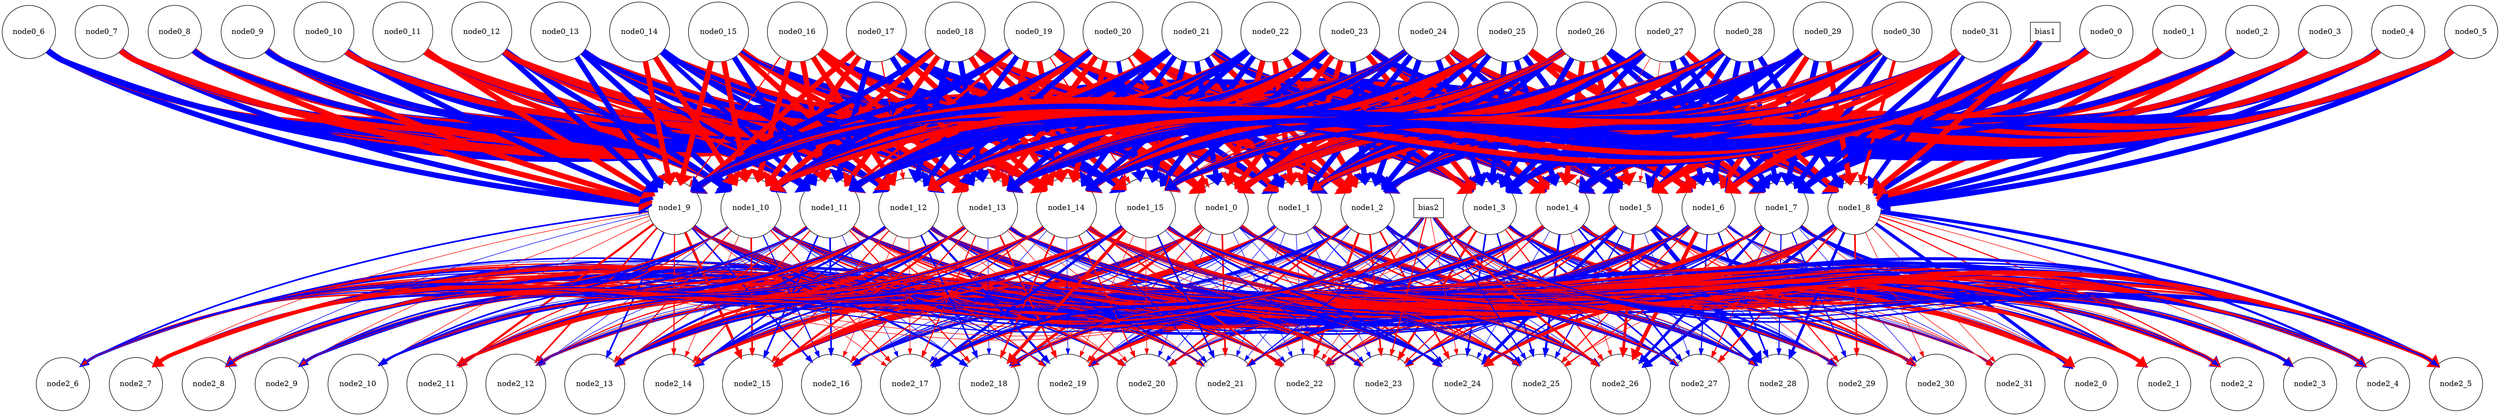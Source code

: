 digraph {
graph[rank_dir = LR, nodesep=0.5, ranksep=3.0];
node0_0 [shape=circle];
node0_1 [shape=circle];
node0_2 [shape=circle];
node0_3 [shape=circle];
node0_4 [shape=circle];
node0_5 [shape=circle];
node0_6 [shape=circle];
node0_7 [shape=circle];
node0_8 [shape=circle];
node0_9 [shape=circle];
node0_10 [shape=circle];
node0_11 [shape=circle];
node0_12 [shape=circle];
node0_13 [shape=circle];
node0_14 [shape=circle];
node0_15 [shape=circle];
node0_16 [shape=circle];
node0_17 [shape=circle];
node0_18 [shape=circle];
node0_19 [shape=circle];
node0_20 [shape=circle];
node0_21 [shape=circle];
node0_22 [shape=circle];
node0_23 [shape=circle];
node0_24 [shape=circle];
node0_25 [shape=circle];
node0_26 [shape=circle];
node0_27 [shape=circle];
node0_28 [shape=circle];
node0_29 [shape=circle];
node0_30 [shape=circle];
node0_31 [shape=circle];
bias1 [shape=box];
node1_0 [shape=circle];
node1_1 [shape=circle];
node1_2 [shape=circle];
node1_3 [shape=circle];
node1_4 [shape=circle];
node1_5 [shape=circle];
node1_6 [shape=circle];
node1_7 [shape=circle];
node1_8 [shape=circle];
node1_9 [shape=circle];
node1_10 [shape=circle];
node1_11 [shape=circle];
node1_12 [shape=circle];
node1_13 [shape=circle];
node1_14 [shape=circle];
node1_15 [shape=circle];
bias2 [shape=box];
node2_0 [shape=circle];
node2_1 [shape=circle];
node2_2 [shape=circle];
node2_3 [shape=circle];
node2_4 [shape=circle];
node2_5 [shape=circle];
node2_6 [shape=circle];
node2_7 [shape=circle];
node2_8 [shape=circle];
node2_9 [shape=circle];
node2_10 [shape=circle];
node2_11 [shape=circle];
node2_12 [shape=circle];
node2_13 [shape=circle];
node2_14 [shape=circle];
node2_15 [shape=circle];
node2_16 [shape=circle];
node2_17 [shape=circle];
node2_18 [shape=circle];
node2_19 [shape=circle];
node2_20 [shape=circle];
node2_21 [shape=circle];
node2_22 [shape=circle];
node2_23 [shape=circle];
node2_24 [shape=circle];
node2_25 [shape=circle];
node2_26 [shape=circle];
node2_27 [shape=circle];
node2_28 [shape=circle];
node2_29 [shape=circle];
node2_30 [shape=circle];
node2_31 [shape=circle];
node0_0 -> node1_0[color = red,penwidth = 5];
node0_0 -> node1_1[color = red,penwidth = 10];
node0_0 -> node1_2[color = red,penwidth = 10];
node0_0 -> node1_3[color = blue,penwidth = 10];
node0_0 -> node1_4[color = red,penwidth = 8];
node0_0 -> node1_5[color = blue,penwidth = 10];
node0_0 -> node1_6[color = blue,penwidth = 10];
node0_0 -> node1_7[color = blue,penwidth = 10];
node0_0 -> node1_8[color = blue,penwidth = 10];
node0_0 -> node1_9[color = red,penwidth = 10];
node0_0 -> node1_10[color = blue,penwidth = 10];
node0_0 -> node1_11[color = red,penwidth = 10];
node0_0 -> node1_12[color = red,penwidth = 10];
node0_0 -> node1_13[color = red,penwidth = 10];
node0_0 -> node1_14[color = blue,penwidth = 10];
node0_0 -> node1_15[color = red,penwidth = 10];
node0_1 -> node1_0[color = blue,penwidth = 10];
node0_1 -> node1_1[color = blue,penwidth = 10];
node0_1 -> node1_2[color = blue,penwidth = 10];
node0_1 -> node1_3[color = red,penwidth = 10];
node0_1 -> node1_4[color = blue,penwidth = 10];
node0_1 -> node1_5[color = blue,penwidth = 10];
node0_1 -> node1_6[color = blue,penwidth = 10];
node0_1 -> node1_7[color = blue,penwidth = 10];
node0_1 -> node1_8[color = red,penwidth = 10];
node0_1 -> node1_9[color = blue,penwidth = 10];
node0_1 -> node1_10[color = blue,penwidth = 10];
node0_1 -> node1_11[color = red,penwidth = 10];
node0_1 -> node1_12[color = red,penwidth = 10];
node0_1 -> node1_13[color = red,penwidth = 10];
node0_1 -> node1_14[color = blue,penwidth = 10];
node0_1 -> node1_15[color = red,penwidth = 10];
node0_2 -> node1_0[color = blue,penwidth = 10];
node0_2 -> node1_1[color = blue,penwidth = 10];
node0_2 -> node1_2[color = blue,penwidth = 10];
node0_2 -> node1_3[color = blue,penwidth = 10];
node0_2 -> node1_4[color = red,penwidth = 10];
node0_2 -> node1_5[color = blue,penwidth = 10];
node0_2 -> node1_6[color = red,penwidth = 7];
node0_2 -> node1_7[color = red,penwidth = 10];
node0_2 -> node1_8[color = red,penwidth = 10];
node0_2 -> node1_9[color = blue,penwidth = 4];
node0_2 -> node1_10[color = blue,penwidth = 10];
node0_2 -> node1_11[color = red,penwidth = 10];
node0_2 -> node1_12[color = red,penwidth = 10];
node0_2 -> node1_13[color = red,penwidth = 10];
node0_2 -> node1_14[color = red,penwidth = 9];
node0_2 -> node1_15[color = blue,penwidth = 10];
node0_3 -> node1_0[color = blue,penwidth = 10];
node0_3 -> node1_1[color = blue,penwidth = 10];
node0_3 -> node1_2[color = blue,penwidth = 10];
node0_3 -> node1_3[color = red,penwidth = 10];
node0_3 -> node1_4[color = blue,penwidth = 10];
node0_3 -> node1_5[color = red,penwidth = 10];
node0_3 -> node1_6[color = red,penwidth = 10];
node0_3 -> node1_7[color = blue,penwidth = 10];
node0_3 -> node1_8[color = blue,penwidth = 10];
node0_3 -> node1_9[color = red,penwidth = 10];
node0_3 -> node1_10[color = red,penwidth = 10];
node0_3 -> node1_11[color = red,penwidth = 10];
node0_3 -> node1_12[color = blue,penwidth = 10];
node0_3 -> node1_13[color = blue,penwidth = 10];
node0_3 -> node1_14[color = red,penwidth = 2];
node0_3 -> node1_15[color = red,penwidth = 10];
node0_4 -> node1_0[color = blue,penwidth = 10];
node0_4 -> node1_1[color = red,penwidth = 10];
node0_4 -> node1_2[color = blue,penwidth = 10];
node0_4 -> node1_3[color = blue,penwidth = 10];
node0_4 -> node1_4[color = blue,penwidth = 10];
node0_4 -> node1_5[color = blue,penwidth = 10];
node0_4 -> node1_6[color = red,penwidth = 10];
node0_4 -> node1_7[color = blue,penwidth = 10];
node0_4 -> node1_8[color = blue,penwidth = 10];
node0_4 -> node1_9[color = red,penwidth = 10];
node0_4 -> node1_10[color = blue,penwidth = 10];
node0_4 -> node1_11[color = blue,penwidth = 10];
node0_4 -> node1_12[color = red,penwidth = 10];
node0_4 -> node1_13[color = red,penwidth = 10];
node0_4 -> node1_14[color = blue,penwidth = 10];
node0_4 -> node1_15[color = red,penwidth = 10];
node0_5 -> node1_0[color = blue,penwidth = 10];
node0_5 -> node1_1[color = red,penwidth = 10];
node0_5 -> node1_2[color = blue,penwidth = 5];
node0_5 -> node1_3[color = red,penwidth = 10];
node0_5 -> node1_4[color = red,penwidth = 10];
node0_5 -> node1_5[color = red,penwidth = 10];
node0_5 -> node1_6[color = blue,penwidth = 10];
node0_5 -> node1_7[color = blue,penwidth = 10];
node0_5 -> node1_8[color = blue,penwidth = 10];
node0_5 -> node1_9[color = blue,penwidth = 10];
node0_5 -> node1_10[color = blue,penwidth = 10];
node0_5 -> node1_11[color = blue,penwidth = 10];
node0_5 -> node1_12[color = blue,penwidth = 10];
node0_5 -> node1_13[color = blue,penwidth = 10];
node0_5 -> node1_14[color = red,penwidth = 10];
node0_5 -> node1_15[color = red,penwidth = 10];
node0_6 -> node1_0[color = blue,penwidth = 10];
node0_6 -> node1_1[color = red,penwidth = 10];
node0_6 -> node1_2[color = blue,penwidth = 10];
node0_6 -> node1_3[color = red,penwidth = 10];
node0_6 -> node1_4[color = blue,penwidth = 10];
node0_6 -> node1_5[color = red,penwidth = 10];
node0_6 -> node1_6[color = red,penwidth = 10];
node0_6 -> node1_7[color = blue,penwidth = 10];
node0_6 -> node1_8[color = blue,penwidth = 10];
node0_6 -> node1_9[color = blue,penwidth = 10];
node0_6 -> node1_10[color = red,penwidth = 6];
node0_6 -> node1_11[color = red,penwidth = 10];
node0_6 -> node1_12[color = red,penwidth = 10];
node0_6 -> node1_13[color = blue,penwidth = 10];
node0_6 -> node1_14[color = blue,penwidth = 10];
node0_6 -> node1_15[color = blue,penwidth = 10];
node0_7 -> node1_0[color = red,penwidth = 10];
node0_7 -> node1_1[color = red,penwidth = 10];
node0_7 -> node1_2[color = blue,penwidth = 4];
node0_7 -> node1_3[color = blue,penwidth = 10];
node0_7 -> node1_4[color = red,penwidth = 10];
node0_7 -> node1_5[color = blue,penwidth = 10];
node0_7 -> node1_6[color = red,penwidth = 10];
node0_7 -> node1_7[color = red,penwidth = 10];
node0_7 -> node1_8[color = red,penwidth = 10];
node0_7 -> node1_9[color = blue,penwidth = 10];
node0_7 -> node1_10[color = red,penwidth = 10];
node0_7 -> node1_11[color = red,penwidth = 6];
node0_7 -> node1_12[color = blue,penwidth = 10];
node0_7 -> node1_13[color = blue,penwidth = 10];
node0_7 -> node1_14[color = blue,penwidth = 10];
node0_7 -> node1_15[color = red,penwidth = 10];
node0_8 -> node1_0[color = red,penwidth = 10];
node0_8 -> node1_1[color = red,penwidth = 10];
node0_8 -> node1_2[color = red,penwidth = 10];
node0_8 -> node1_3[color = blue,penwidth = 10];
node0_8 -> node1_4[color = blue,penwidth = 10];
node0_8 -> node1_5[color = red,penwidth = 10];
node0_8 -> node1_6[color = red,penwidth = 10];
node0_8 -> node1_7[color = red,penwidth = 10];
node0_8 -> node1_8[color = red,penwidth = 10];
node0_8 -> node1_9[color = red,penwidth = 10];
node0_8 -> node1_10[color = red,penwidth = 10];
node0_8 -> node1_11[color = red,penwidth = 7];
node0_8 -> node1_12[color = blue,penwidth = 10];
node0_8 -> node1_13[color = red,penwidth = 10];
node0_8 -> node1_14[color = red,penwidth = 10];
node0_8 -> node1_15[color = blue,penwidth = 10];
node0_9 -> node1_0[color = blue,penwidth = 9];
node0_9 -> node1_1[color = blue,penwidth = 10];
node0_9 -> node1_2[color = red,penwidth = 3];
node0_9 -> node1_3[color = red,penwidth = 10];
node0_9 -> node1_4[color = red,penwidth = 10];
node0_9 -> node1_5[color = blue,penwidth = 10];
node0_9 -> node1_6[color = blue,penwidth = 10];
node0_9 -> node1_7[color = blue,penwidth = 10];
node0_9 -> node1_8[color = blue,penwidth = 10];
node0_9 -> node1_9[color = red,penwidth = 10];
node0_9 -> node1_10[color = blue,penwidth = 10];
node0_9 -> node1_11[color = blue,penwidth = 10];
node0_9 -> node1_12[color = blue,penwidth = 10];
node0_9 -> node1_13[color = red,penwidth = 10];
node0_9 -> node1_14[color = red,penwidth = 10];
node0_9 -> node1_15[color = blue,penwidth = 10];
node0_10 -> node1_0[color = red,penwidth = 10];
node0_10 -> node1_1[color = red,penwidth = 10];
node0_10 -> node1_2[color = red,penwidth = 10];
node0_10 -> node1_3[color = blue,penwidth = 10];
node0_10 -> node1_4[color = blue,penwidth = 10];
node0_10 -> node1_5[color = red,penwidth = 10];
node0_10 -> node1_6[color = red,penwidth = 9];
node0_10 -> node1_7[color = blue,penwidth = 10];
node0_10 -> node1_8[color = red,penwidth = 7];
node0_10 -> node1_9[color = blue,penwidth = 10];
node0_10 -> node1_10[color = blue,penwidth = 10];
node0_10 -> node1_11[color = blue,penwidth = 10];
node0_10 -> node1_12[color = blue,penwidth = 10];
node0_10 -> node1_13[color = red,penwidth = 10];
node0_10 -> node1_14[color = red,penwidth = 7];
node0_10 -> node1_15[color = red,penwidth = 10];
node0_11 -> node1_0[color = red,penwidth = 10];
node0_11 -> node1_1[color = red,penwidth = 10];
node0_11 -> node1_2[color = red,penwidth = 5];
node0_11 -> node1_3[color = red,penwidth = 10];
node0_11 -> node1_4[color = red,penwidth = 3];
node0_11 -> node1_5[color = blue,penwidth = 10];
node0_11 -> node1_6[color = red,penwidth = 10];
node0_11 -> node1_7[color = blue,penwidth = 10];
node0_11 -> node1_8[color = red,penwidth = 10];
node0_11 -> node1_9[color = red,penwidth = 10];
node0_11 -> node1_10[color = red,penwidth = 10];
node0_11 -> node1_11[color = blue,penwidth = 3];
node0_11 -> node1_12[color = red,penwidth = 10];
node0_11 -> node1_13[color = blue,penwidth = 10];
node0_11 -> node1_14[color = red,penwidth = 10];
node0_11 -> node1_15[color = red,penwidth = 10];
node0_12 -> node1_0[color = blue,penwidth = 10];
node0_12 -> node1_1[color = red,penwidth = 10];
node0_12 -> node1_2[color = blue,penwidth = 10];
node0_12 -> node1_3[color = blue,penwidth = 10];
node0_12 -> node1_4[color = blue,penwidth = 10];
node0_12 -> node1_5[color = blue,penwidth = 10];
node0_12 -> node1_6[color = blue,penwidth = 10];
node0_12 -> node1_7[color = red,penwidth = 10];
node0_12 -> node1_8[color = red,penwidth = 10];
node0_12 -> node1_9[color = blue,penwidth = 10];
node0_12 -> node1_10[color = blue,penwidth = 10];
node0_12 -> node1_11[color = red,penwidth = 4];
node0_12 -> node1_12[color = red,penwidth = 10];
node0_12 -> node1_13[color = red,penwidth = 2];
node0_12 -> node1_14[color = blue,penwidth = 10];
node0_12 -> node1_15[color = red,penwidth = 10];
node0_13 -> node1_0[color = blue,penwidth = 10];
node0_13 -> node1_1[color = red,penwidth = 4];
node0_13 -> node1_2[color = blue,penwidth = 10];
node0_13 -> node1_3[color = blue,penwidth = 10];
node0_13 -> node1_4[color = red,penwidth = 10];
node0_13 -> node1_5[color = blue,penwidth = 10];
node0_13 -> node1_6[color = red,penwidth = 9];
node0_13 -> node1_7[color = blue,penwidth = 10];
node0_13 -> node1_8[color = red,penwidth = 10];
node0_13 -> node1_9[color = blue,penwidth = 10];
node0_13 -> node1_10[color = blue,penwidth = 10];
node0_13 -> node1_11[color = blue,penwidth = 7];
node0_13 -> node1_12[color = blue,penwidth = 10];
node0_13 -> node1_13[color = red,penwidth = 8];
node0_13 -> node1_14[color = red,penwidth = 10];
node0_13 -> node1_15[color = blue,penwidth = 10];
node0_14 -> node1_0[color = red,penwidth = 10];
node0_14 -> node1_1[color = blue,penwidth = 10];
node0_14 -> node1_2[color = blue,penwidth = 4];
node0_14 -> node1_3[color = blue,penwidth = 10];
node0_14 -> node1_4[color = blue,penwidth = 2];
node0_14 -> node1_5[color = blue,penwidth = 10];
node0_14 -> node1_6[color = red,penwidth = 10];
node0_14 -> node1_7[color = blue,penwidth = 10];
node0_14 -> node1_8[color = red,penwidth = 10];
node0_14 -> node1_9[color = red,penwidth = 10];
node0_14 -> node1_10[color = red,penwidth = 10];
node0_14 -> node1_11[color = blue,penwidth = 8];
node0_14 -> node1_12[color = blue,penwidth = 10];
node0_14 -> node1_13[color = blue,penwidth = 10];
node0_14 -> node1_14[color = red,penwidth = 7];
node0_14 -> node1_15[color = blue,penwidth = 8];
node0_15 -> node1_0[color = blue,penwidth = 10];
node0_15 -> node1_1[color = red,penwidth = 10];
node0_15 -> node1_2[color = blue,penwidth = 10];
node0_15 -> node1_3[color = red,penwidth = 10];
node0_15 -> node1_4[color = red,penwidth = 2];
node0_15 -> node1_5[color = blue,penwidth = 9];
node0_15 -> node1_6[color = red,penwidth = 6];
node0_15 -> node1_7[color = blue,penwidth = 7];
node0_15 -> node1_8[color = blue,penwidth = 9];
node0_15 -> node1_9[color = red,penwidth = 10];
node0_15 -> node1_10[color = red,penwidth = 10];
node0_15 -> node1_11[color = blue,penwidth = 10];
node0_15 -> node1_12[color = red,penwidth = 10];
node0_15 -> node1_13[color = red,penwidth = 10];
node0_15 -> node1_14[color = red,penwidth = 10];
node0_15 -> node1_15[color = blue,penwidth = 5];
node0_16 -> node1_0[color = blue,penwidth = 10];
node0_16 -> node1_1[color = red,penwidth = 10];
node0_16 -> node1_2[color = red,penwidth = 10];
node0_16 -> node1_3[color = red,penwidth = 10];
node0_16 -> node1_4[color = blue,penwidth = 10];
node0_16 -> node1_5[color = blue,penwidth = 10];
node0_16 -> node1_6[color = red,penwidth = 10];
node0_16 -> node1_7[color = red,penwidth = 7];
node0_16 -> node1_8[color = blue,penwidth = 10];
node0_16 -> node1_9[color = red,penwidth = 2];
node0_16 -> node1_10[color = red,penwidth = 10];
node0_16 -> node1_11[color = red,penwidth = 10];
node0_16 -> node1_12[color = red,penwidth = 10];
node0_16 -> node1_13[color = red,penwidth = 10];
node0_16 -> node1_14[color = red,penwidth = 10];
node0_16 -> node1_15[color = red,penwidth = 3];
node0_17 -> node1_0[color = red,penwidth = 10];
node0_17 -> node1_1[color = red,penwidth = 10];
node0_17 -> node1_2[color = red,penwidth = 10];
node0_17 -> node1_3[color = red,penwidth = 10];
node0_17 -> node1_4[color = blue,penwidth = 10];
node0_17 -> node1_5[color = red,penwidth = 10];
node0_17 -> node1_6[color = blue,penwidth = 10];
node0_17 -> node1_7[color = red,penwidth = 9];
node0_17 -> node1_8[color = blue,penwidth = 10];
node0_17 -> node1_9[color = red,penwidth = 10];
node0_17 -> node1_10[color = red,penwidth = 10];
node0_17 -> node1_11[color = blue,penwidth = 10];
node0_17 -> node1_12[color = red,penwidth = 2];
node0_17 -> node1_13[color = blue,penwidth = 10];
node0_17 -> node1_14[color = red,penwidth = 10];
node0_17 -> node1_15[color = blue,penwidth = 10];
node0_18 -> node1_0[color = red,penwidth = 10];
node0_18 -> node1_1[color = red,penwidth = 4];
node0_18 -> node1_2[color = red,penwidth = 10];
node0_18 -> node1_3[color = blue,penwidth = 10];
node0_18 -> node1_4[color = red,penwidth = 8];
node0_18 -> node1_5[color = blue,penwidth = 10];
node0_18 -> node1_6[color = red,penwidth = 6];
node0_18 -> node1_7[color = blue,penwidth = 10];
node0_18 -> node1_8[color = red,penwidth = 10];
node0_18 -> node1_9[color = blue,penwidth = 10];
node0_18 -> node1_10[color = red,penwidth = 10];
node0_18 -> node1_11[color = red,penwidth = 10];
node0_18 -> node1_12[color = blue,penwidth = 10];
node0_18 -> node1_13[color = blue,penwidth = 10];
node0_18 -> node1_14[color = red,penwidth = 10];
node0_18 -> node1_15[color = red,penwidth = 10];
node0_19 -> node1_0[color = red,penwidth = 10];
node0_19 -> node1_1[color = blue,penwidth = 10];
node0_19 -> node1_2[color = blue,penwidth = 10];
node0_19 -> node1_3[color = red,penwidth = 4];
node0_19 -> node1_4[color = blue,penwidth = 4];
node0_19 -> node1_5[color = blue,penwidth = 10];
node0_19 -> node1_6[color = blue,penwidth = 10];
node0_19 -> node1_7[color = blue,penwidth = 8];
node0_19 -> node1_8[color = red,penwidth = 10];
node0_19 -> node1_9[color = blue,penwidth = 10];
node0_19 -> node1_10[color = blue,penwidth = 10];
node0_19 -> node1_11[color = red,penwidth = 5];
node0_19 -> node1_12[color = blue,penwidth = 10];
node0_19 -> node1_13[color = red,penwidth = 10];
node0_19 -> node1_14[color = red,penwidth = 10];
node0_19 -> node1_15[color = red,penwidth = 2];
node0_20 -> node1_0[color = red,penwidth = 4];
node0_20 -> node1_1[color = red,penwidth = 10];
node0_20 -> node1_2[color = red,penwidth = 10];
node0_20 -> node1_3[color = red,penwidth = 10];
node0_20 -> node1_4[color = blue,penwidth = 9];
node0_20 -> node1_5[color = red,penwidth = 10];
node0_20 -> node1_6[color = blue,penwidth = 8];
node0_20 -> node1_7[color = red,penwidth = 10];
node0_20 -> node1_8[color = red,penwidth = 10];
node0_20 -> node1_9[color = blue,penwidth = 10];
node0_20 -> node1_10[color = blue,penwidth = 10];
node0_20 -> node1_11[color = red,penwidth = 10];
node0_20 -> node1_12[color = blue,penwidth = 10];
node0_20 -> node1_13[color = red,penwidth = 10];
node0_20 -> node1_14[color = red,penwidth = 10];
node0_20 -> node1_15[color = blue,penwidth = 8];
node0_21 -> node1_0[color = blue,penwidth = 10];
node0_21 -> node1_1[color = blue,penwidth = 10];
node0_21 -> node1_2[color = red,penwidth = 10];
node0_21 -> node1_3[color = blue,penwidth = 10];
node0_21 -> node1_4[color = red,penwidth = 4];
node0_21 -> node1_5[color = blue,penwidth = 10];
node0_21 -> node1_6[color = blue,penwidth = 10];
node0_21 -> node1_7[color = blue,penwidth = 10];
node0_21 -> node1_8[color = red,penwidth = 2];
node0_21 -> node1_9[color = red,penwidth = 10];
node0_21 -> node1_10[color = red,penwidth = 4];
node0_21 -> node1_11[color = blue,penwidth = 10];
node0_21 -> node1_12[color = blue,penwidth = 10];
node0_21 -> node1_13[color = blue,penwidth = 10];
node0_21 -> node1_14[color = blue,penwidth = 10];
node0_21 -> node1_15[color = blue,penwidth = 10];
node0_22 -> node1_0[color = red,penwidth = 10];
node0_22 -> node1_1[color = red,penwidth = 10];
node0_22 -> node1_2[color = red,penwidth = 10];
node0_22 -> node1_3[color = red,penwidth = 10];
node0_22 -> node1_4[color = blue,penwidth = 10];
node0_22 -> node1_5[color = red,penwidth = 10];
node0_22 -> node1_6[color = blue,penwidth = 10];
node0_22 -> node1_7[color = blue,penwidth = 10];
node0_22 -> node1_8[color = blue,penwidth = 10];
node0_22 -> node1_9[color = red,penwidth = 10];
node0_22 -> node1_10[color = red,penwidth = 1];
node0_22 -> node1_11[color = blue,penwidth = 10];
node0_22 -> node1_12[color = red,penwidth = 4];
node0_22 -> node1_13[color = blue,penwidth = 10];
node0_22 -> node1_14[color = blue,penwidth = 10];
node0_22 -> node1_15[color = blue,penwidth = 10];
node0_23 -> node1_0[color = red,penwidth = 10];
node0_23 -> node1_1[color = red,penwidth = 10];
node0_23 -> node1_2[color = blue,penwidth = 10];
node0_23 -> node1_3[color = red,penwidth = 10];
node0_23 -> node1_4[color = red,penwidth = 10];
node0_23 -> node1_5[color = blue,penwidth = 10];
node0_23 -> node1_6[color = red,penwidth = 10];
node0_23 -> node1_7[color = red,penwidth = 10];
node0_23 -> node1_8[color = blue,penwidth = 10];
node0_23 -> node1_9[color = blue,penwidth = 1];
node0_23 -> node1_10[color = red,penwidth = 10];
node0_23 -> node1_11[color = blue,penwidth = 10];
node0_23 -> node1_12[color = red,penwidth = 1];
node0_23 -> node1_13[color = red,penwidth = 10];
node0_23 -> node1_14[color = red,penwidth = 10];
node0_23 -> node1_15[color = blue,penwidth = 10];
node0_24 -> node1_0[color = blue,penwidth = 10];
node0_24 -> node1_1[color = blue,penwidth = 10];
node0_24 -> node1_2[color = blue,penwidth = 10];
node0_24 -> node1_3[color = blue,penwidth = 10];
node0_24 -> node1_4[color = red,penwidth = 10];
node0_24 -> node1_5[color = blue,penwidth = 10];
node0_24 -> node1_6[color = red,penwidth = 8];
node0_24 -> node1_7[color = blue,penwidth = 10];
node0_24 -> node1_8[color = red,penwidth = 10];
node0_24 -> node1_9[color = blue,penwidth = 10];
node0_24 -> node1_10[color = red,penwidth = 10];
node0_24 -> node1_11[color = blue,penwidth = 10];
node0_24 -> node1_12[color = blue,penwidth = 10];
node0_24 -> node1_13[color = red,penwidth = 9];
node0_24 -> node1_14[color = blue,penwidth = 10];
node0_24 -> node1_15[color = red,penwidth = 1];
node0_25 -> node1_0[color = red,penwidth = 10];
node0_25 -> node1_1[color = blue,penwidth = 10];
node0_25 -> node1_2[color = blue,penwidth = 10];
node0_25 -> node1_3[color = blue,penwidth = 10];
node0_25 -> node1_4[color = blue,penwidth = 10];
node0_25 -> node1_5[color = blue,penwidth = 10];
node0_25 -> node1_6[color = red,penwidth = 10];
node0_25 -> node1_7[color = red,penwidth = 10];
node0_25 -> node1_8[color = red,penwidth = 10];
node0_25 -> node1_9[color = blue,penwidth = 10];
node0_25 -> node1_10[color = blue,penwidth = 10];
node0_25 -> node1_11[color = blue,penwidth = 10];
node0_25 -> node1_12[color = blue,penwidth = 10];
node0_25 -> node1_13[color = blue,penwidth = 10];
node0_25 -> node1_14[color = red,penwidth = 10];
node0_25 -> node1_15[color = red,penwidth = 3];
node0_26 -> node1_0[color = red,penwidth = 6];
node0_26 -> node1_1[color = blue,penwidth = 10];
node0_26 -> node1_2[color = blue,penwidth = 9];
node0_26 -> node1_3[color = blue,penwidth = 10];
node0_26 -> node1_4[color = red,penwidth = 10];
node0_26 -> node1_5[color = red,penwidth = 10];
node0_26 -> node1_6[color = red,penwidth = 10];
node0_26 -> node1_7[color = blue,penwidth = 10];
node0_26 -> node1_8[color = blue,penwidth = 10];
node0_26 -> node1_9[color = red,penwidth = 10];
node0_26 -> node1_10[color = blue,penwidth = 4];
node0_26 -> node1_11[color = blue,penwidth = 10];
node0_26 -> node1_12[color = blue,penwidth = 10];
node0_26 -> node1_13[color = red,penwidth = 10];
node0_26 -> node1_14[color = red,penwidth = 10];
node0_26 -> node1_15[color = blue,penwidth = 1];
node0_27 -> node1_0[color = red,penwidth = 10];
node0_27 -> node1_1[color = red,penwidth = 10];
node0_27 -> node1_2[color = blue,penwidth = 10];
node0_27 -> node1_3[color = blue,penwidth = 10];
node0_27 -> node1_4[color = red,penwidth = 1];
node0_27 -> node1_5[color = red,penwidth = 1];
node0_27 -> node1_6[color = blue,penwidth = 10];
node0_27 -> node1_7[color = blue,penwidth = 10];
node0_27 -> node1_8[color = red,penwidth = 10];
node0_27 -> node1_9[color = red,penwidth = 10];
node0_27 -> node1_10[color = blue,penwidth = 10];
node0_27 -> node1_11[color = blue,penwidth = 10];
node0_27 -> node1_12[color = blue,penwidth = 9];
node0_27 -> node1_13[color = blue,penwidth = 10];
node0_27 -> node1_14[color = blue,penwidth = 5];
node0_27 -> node1_15[color = red,penwidth = 5];
node0_28 -> node1_0[color = red,penwidth = 10];
node0_28 -> node1_1[color = blue,penwidth = 10];
node0_28 -> node1_2[color = red,penwidth = 10];
node0_28 -> node1_3[color = blue,penwidth = 10];
node0_28 -> node1_4[color = blue,penwidth = 10];
node0_28 -> node1_5[color = blue,penwidth = 10];
node0_28 -> node1_6[color = blue,penwidth = 10];
node0_28 -> node1_7[color = blue,penwidth = 9];
node0_28 -> node1_8[color = blue,penwidth = 10];
node0_28 -> node1_9[color = red,penwidth = 10];
node0_28 -> node1_10[color = red,penwidth = 7];
node0_28 -> node1_11[color = blue,penwidth = 10];
node0_28 -> node1_12[color = red,penwidth = 10];
node0_28 -> node1_13[color = blue,penwidth = 10];
node0_28 -> node1_14[color = blue,penwidth = 5];
node0_28 -> node1_15[color = red,penwidth = 6];
node0_29 -> node1_0[color = blue,penwidth = 10];
node0_29 -> node1_1[color = blue,penwidth = 10];
node0_29 -> node1_2[color = blue,penwidth = 10];
node0_29 -> node1_3[color = blue,penwidth = 10];
node0_29 -> node1_4[color = blue,penwidth = 10];
node0_29 -> node1_5[color = blue,penwidth = 9];
node0_29 -> node1_6[color = red,penwidth = 10];
node0_29 -> node1_7[color = blue,penwidth = 10];
node0_29 -> node1_8[color = red,penwidth = 10];
node0_29 -> node1_9[color = blue,penwidth = 10];
node0_29 -> node1_10[color = blue,penwidth = 10];
node0_29 -> node1_11[color = red,penwidth = 10];
node0_29 -> node1_12[color = blue,penwidth = 10];
node0_29 -> node1_13[color = red,penwidth = 10];
node0_29 -> node1_14[color = red,penwidth = 10];
node0_29 -> node1_15[color = blue,penwidth = 10];
node0_30 -> node1_0[color = red,penwidth = 10];
node0_30 -> node1_1[color = red,penwidth = 7];
node0_30 -> node1_2[color = red,penwidth = 10];
node0_30 -> node1_3[color = red,penwidth = 2];
node0_30 -> node1_4[color = red,penwidth = 10];
node0_30 -> node1_5[color = red,penwidth = 10];
node0_30 -> node1_6[color = blue,penwidth = 10];
node0_30 -> node1_7[color = blue,penwidth = 10];
node0_30 -> node1_8[color = red,penwidth = 6];
node0_30 -> node1_9[color = red,penwidth = 10];
node0_30 -> node1_10[color = blue,penwidth = 5];
node0_30 -> node1_11[color = blue,penwidth = 10];
node0_30 -> node1_12[color = blue,penwidth = 10];
node0_30 -> node1_13[color = red,penwidth = 10];
node0_30 -> node1_14[color = red,penwidth = 8];
node0_30 -> node1_15[color = blue,penwidth = 6];
node0_31 -> node1_0[color = blue,penwidth = 7];
node0_31 -> node1_1[color = blue,penwidth = 10];
node0_31 -> node1_2[color = blue,penwidth = 6];
node0_31 -> node1_3[color = blue,penwidth = 10];
node0_31 -> node1_4[color = red,penwidth = 2];
node0_31 -> node1_5[color = red,penwidth = 10];
node0_31 -> node1_6[color = red,penwidth = 10];
node0_31 -> node1_7[color = blue,penwidth = 10];
node0_31 -> node1_8[color = blue,penwidth = 8];
node0_31 -> node1_9[color = red,penwidth = 10];
node0_31 -> node1_10[color = red,penwidth = 8];
node0_31 -> node1_11[color = blue,penwidth = 10];
node0_31 -> node1_12[color = blue,penwidth = 10];
node0_31 -> node1_13[color = blue,penwidth = 10];
node0_31 -> node1_14[color = blue,penwidth = 10];
node0_31 -> node1_15[color = red,penwidth = 10];
bias1 -> node1_0[color = red,penwidth = 10];
bias1 -> node1_1[color = red,penwidth = 7];
bias1 -> node1_2[color = blue,penwidth = 10];
bias1 -> node1_3[color = blue,penwidth = 8];
bias1 -> node1_4[color = blue,penwidth = 10];
bias1 -> node1_5[color = red,penwidth = 10];
bias1 -> node1_6[color = red,penwidth = 10];
bias1 -> node1_7[color = blue,penwidth = 10];
bias1 -> node1_8[color = red,penwidth = 10];
bias1 -> node1_9[color = blue,penwidth = 10];
bias1 -> node1_10[color = red,penwidth = 10];
bias1 -> node1_11[color = blue,penwidth = 9];
bias1 -> node1_12[color = red,penwidth = 10];
bias1 -> node1_13[color = blue,penwidth = 10];
bias1 -> node1_14[color = blue,penwidth = 10];
bias1 -> node1_15[color = blue,penwidth = 8];
node1_0 -> node2_0[color = red,penwidth = 3];
node1_0 -> node2_1[color = blue,penwidth = 2];
node1_0 -> node2_2[color = blue,penwidth = 7];
node1_0 -> node2_3[color = blue,penwidth = 4];
node1_0 -> node2_4[color = red,penwidth = 3];
node1_0 -> node2_5[color = blue,penwidth = 4];
node1_0 -> node2_6[color = blue,penwidth = 4];
node1_0 -> node2_7[color = red,penwidth = 3];
node1_0 -> node2_8[color = red,penwidth = 1];
node1_0 -> node2_9[color = red,penwidth = 5];
node1_0 -> node2_10[color = blue,penwidth = 4];
node1_0 -> node2_11[color = red,penwidth = 1];
node1_0 -> node2_12[color = blue,penwidth = 1];
node1_0 -> node2_13[color = blue,penwidth = 2];
node1_0 -> node2_14[color = red,penwidth = 4];
node1_0 -> node2_15[color = red,penwidth = 5];
node1_0 -> node2_16[color = blue,penwidth = 2];
node1_0 -> node2_17[color = red,penwidth = 2];
node1_0 -> node2_18[color = red,penwidth = 5];
node1_0 -> node2_19[color = red,penwidth = 2];
node1_0 -> node2_20[color = blue,penwidth = 1];
node1_0 -> node2_21[color = red,penwidth = 3];
node1_0 -> node2_22[color = blue,penwidth = 1];
node1_0 -> node2_23[color = blue,penwidth = 1];
node1_0 -> node2_24[color = red,penwidth = 3];
node1_0 -> node2_25[color = red,penwidth = 3];
node1_0 -> node2_26[color = blue,penwidth = 3];
node1_0 -> node2_27[color = red,penwidth = 3];
node1_0 -> node2_28[color = red,penwidth = 3];
node1_0 -> node2_29[color = blue,penwidth = 1];
node1_0 -> node2_30[color = blue,penwidth = 2];
node1_0 -> node2_31[color = red,penwidth = 1];
node1_1 -> node2_0[color = red,penwidth = 3];
node1_1 -> node2_1[color = blue,penwidth = 2];
node1_1 -> node2_2[color = red,penwidth = 1];
node1_1 -> node2_3[color = blue,penwidth = 3];
node1_1 -> node2_4[color = red,penwidth = 6];
node1_1 -> node2_5[color = red,penwidth = 4];
node1_1 -> node2_6[color = red,penwidth = 3];
node1_1 -> node2_7[color = red,penwidth = 4];
node1_1 -> node2_8[color = red,penwidth = 3];
node1_1 -> node2_9[color = red,penwidth = 1];
node1_1 -> node2_10[color = red,penwidth = 4];
node1_1 -> node2_11[color = red,penwidth = 4];
node1_1 -> node2_12[color = red,penwidth = 4];
node1_1 -> node2_13[color = red,penwidth = 1];
node1_1 -> node2_14[color = blue,penwidth = 1];
node1_1 -> node2_15[color = red,penwidth = 5];
node1_1 -> node2_16[color = blue,penwidth = 2];
node1_1 -> node2_17[color = blue,penwidth = 2];
node1_1 -> node2_18[color = blue,penwidth = 1];
node1_1 -> node2_19[color = blue,penwidth = 1];
node1_1 -> node2_20[color = blue,penwidth = 1];
node1_1 -> node2_21[color = blue,penwidth = 1];
node1_1 -> node2_22[color = blue,penwidth = 1];
node1_1 -> node2_23[color = blue,penwidth = 1];
node1_1 -> node2_24[color = blue,penwidth = 2];
node1_1 -> node2_25[color = blue,penwidth = 1];
node1_1 -> node2_26[color = red,penwidth = 3];
node1_1 -> node2_27[color = blue,penwidth = 1];
node1_1 -> node2_28[color = blue,penwidth = 2];
node1_1 -> node2_29[color = blue,penwidth = 3];
node1_1 -> node2_30[color = red,penwidth = 1];
node1_1 -> node2_31[color = blue,penwidth = 1];
node1_2 -> node2_0[color = red,penwidth = 5];
node1_2 -> node2_1[color = red,penwidth = 2];
node1_2 -> node2_2[color = blue,penwidth = 5];
node1_2 -> node2_3[color = blue,penwidth = 1];
node1_2 -> node2_4[color = blue,penwidth = 2];
node1_2 -> node2_5[color = red,penwidth = 2];
node1_2 -> node2_6[color = red,penwidth = 2];
node1_2 -> node2_7[color = blue,penwidth = 3];
node1_2 -> node2_8[color = red,penwidth = 2];
node1_2 -> node2_9[color = red,penwidth = 1];
node1_2 -> node2_10[color = blue,penwidth = 2];
node1_2 -> node2_11[color = blue,penwidth = 5];
node1_2 -> node2_12[color = blue,penwidth = 5];
node1_2 -> node2_13[color = blue,penwidth = 1];
node1_2 -> node2_14[color = blue,penwidth = 1];
node1_2 -> node2_15[color = blue,penwidth = 1];
node1_2 -> node2_16[color = blue,penwidth = 1];
node1_2 -> node2_17[color = blue,penwidth = 1];
node1_2 -> node2_18[color = red,penwidth = 1];
node1_2 -> node2_19[color = blue,penwidth = 4];
node1_2 -> node2_20[color = red,penwidth = 3];
node1_2 -> node2_21[color = blue,penwidth = 1];
node1_2 -> node2_22[color = red,penwidth = 4];
node1_2 -> node2_23[color = red,penwidth = 3];
node1_2 -> node2_24[color = red,penwidth = 3];
node1_2 -> node2_25[color = blue,penwidth = 3];
node1_2 -> node2_26[color = blue,penwidth = 1];
node1_2 -> node2_27[color = blue,penwidth = 3];
node1_2 -> node2_28[color = blue,penwidth = 1];
node1_2 -> node2_29[color = blue,penwidth = 3];
node1_2 -> node2_30[color = red,penwidth = 1];
node1_2 -> node2_31[color = blue,penwidth = 1];
node1_3 -> node2_0[color = blue,penwidth = 3];
node1_3 -> node2_1[color = red,penwidth = 7];
node1_3 -> node2_2[color = blue,penwidth = 5];
node1_3 -> node2_3[color = red,penwidth = 4];
node1_3 -> node2_4[color = blue,penwidth = 1];
node1_3 -> node2_5[color = red,penwidth = 3];
node1_3 -> node2_6[color = blue,penwidth = 2];
node1_3 -> node2_7[color = red,penwidth = 3];
node1_3 -> node2_8[color = red,penwidth = 2];
node1_3 -> node2_9[color = red,penwidth = 1];
node1_3 -> node2_10[color = blue,penwidth = 1];
node1_3 -> node2_11[color = red,penwidth = 2];
node1_3 -> node2_12[color = red,penwidth = 2];
node1_3 -> node2_13[color = blue,penwidth = 1];
node1_3 -> node2_14[color = blue,penwidth = 4];
node1_3 -> node2_15[color = red,penwidth = 5];
node1_3 -> node2_16[color = red,penwidth = 2];
node1_3 -> node2_17[color = blue,penwidth = 1];
node1_3 -> node2_18[color = blue,penwidth = 2];
node1_3 -> node2_19[color = blue,penwidth = 3];
node1_3 -> node2_20[color = red,penwidth = 1];
node1_3 -> node2_21[color = blue,penwidth = 1];
node1_3 -> node2_22[color = red,penwidth = 3];
node1_3 -> node2_23[color = red,penwidth = 4];
node1_3 -> node2_24[color = blue,penwidth = 3];
node1_3 -> node2_25[color = blue,penwidth = 3];
node1_3 -> node2_26[color = red,penwidth = 2];
node1_3 -> node2_27[color = blue,penwidth = 3];
node1_3 -> node2_28[color = blue,penwidth = 2];
node1_3 -> node2_29[color = blue,penwidth = 4];
node1_3 -> node2_30[color = blue,penwidth = 2];
node1_3 -> node2_31[color = blue,penwidth = 1];
node1_4 -> node2_0[color = red,penwidth = 3];
node1_4 -> node2_1[color = blue,penwidth = 5];
node1_4 -> node2_2[color = red,penwidth = 6];
node1_4 -> node2_3[color = blue,penwidth = 2];
node1_4 -> node2_4[color = blue,penwidth = 7];
node1_4 -> node2_5[color = red,penwidth = 1];
node1_4 -> node2_6[color = blue,penwidth = 3];
node1_4 -> node2_7[color = red,penwidth = 2];
node1_4 -> node2_8[color = blue,penwidth = 7];
node1_4 -> node2_9[color = red,penwidth = 3];
node1_4 -> node2_10[color = red,penwidth = 2];
node1_4 -> node2_11[color = red,penwidth = 5];
node1_4 -> node2_12[color = blue,penwidth = 2];
node1_4 -> node2_13[color = blue,penwidth = 2];
node1_4 -> node2_14[color = red,penwidth = 4];
node1_4 -> node2_15[color = red,penwidth = 3];
node1_4 -> node2_16[color = blue,penwidth = 2];
node1_4 -> node2_17[color = blue,penwidth = 4];
node1_4 -> node2_18[color = blue,penwidth = 3];
node1_4 -> node2_19[color = blue,penwidth = 2];
node1_4 -> node2_20[color = blue,penwidth = 1];
node1_4 -> node2_21[color = red,penwidth = 3];
node1_4 -> node2_22[color = red,penwidth = 2];
node1_4 -> node2_23[color = red,penwidth = 2];
node1_4 -> node2_24[color = blue,penwidth = 1];
node1_4 -> node2_25[color = blue,penwidth = 4];
node1_4 -> node2_26[color = red,penwidth = 1];
node1_4 -> node2_27[color = blue,penwidth = 3];
node1_4 -> node2_28[color = blue,penwidth = 3];
node1_4 -> node2_29[color = blue,penwidth = 1];
node1_4 -> node2_30[color = red,penwidth = 4];
node1_4 -> node2_31[color = red,penwidth = 1];
node1_5 -> node2_0[color = blue,penwidth = 1];
node1_5 -> node2_1[color = blue,penwidth = 1];
node1_5 -> node2_2[color = red,penwidth = 1];
node1_5 -> node2_3[color = red,penwidth = 3];
node1_5 -> node2_4[color = blue,penwidth = 7];
node1_5 -> node2_5[color = blue,penwidth = 2];
node1_5 -> node2_6[color = red,penwidth = 4];
node1_5 -> node2_7[color = blue,penwidth = 4];
node1_5 -> node2_8[color = red,penwidth = 1];
node1_5 -> node2_9[color = blue,penwidth = 4];
node1_5 -> node2_10[color = blue,penwidth = 1];
node1_5 -> node2_11[color = red,penwidth = 2];
node1_5 -> node2_12[color = blue,penwidth = 2];
node1_5 -> node2_13[color = red,penwidth = 2];
node1_5 -> node2_14[color = blue,penwidth = 4];
node1_5 -> node2_15[color = blue,penwidth = 1];
node1_5 -> node2_16[color = blue,penwidth = 2];
node1_5 -> node2_17[color = red,penwidth = 2];
node1_5 -> node2_18[color = blue,penwidth = 6];
node1_5 -> node2_19[color = red,penwidth = 1];
node1_5 -> node2_20[color = red,penwidth = 1];
node1_5 -> node2_21[color = blue,penwidth = 4];
node1_5 -> node2_22[color = red,penwidth = 3];
node1_5 -> node2_23[color = red,penwidth = 3];
node1_5 -> node2_24[color = blue,penwidth = 6];
node1_5 -> node2_25[color = blue,penwidth = 2];
node1_5 -> node2_26[color = red,penwidth = 5];
node1_5 -> node2_27[color = blue,penwidth = 1];
node1_5 -> node2_28[color = blue,penwidth = 8];
node1_5 -> node2_29[color = red,penwidth = 1];
node1_5 -> node2_30[color = red,penwidth = 2];
node1_5 -> node2_31[color = red,penwidth = 1];
node1_6 -> node2_0[color = red,penwidth = 1];
node1_6 -> node2_1[color = red,penwidth = 1];
node1_6 -> node2_2[color = blue,penwidth = 2];
node1_6 -> node2_3[color = red,penwidth = 1];
node1_6 -> node2_4[color = red,penwidth = 1];
node1_6 -> node2_5[color = blue,penwidth = 2];
node1_6 -> node2_6[color = red,penwidth = 2];
node1_6 -> node2_7[color = red,penwidth = 7];
node1_6 -> node2_8[color = red,penwidth = 4];
node1_6 -> node2_9[color = blue,penwidth = 1];
node1_6 -> node2_10[color = red,penwidth = 2];
node1_6 -> node2_11[color = blue,penwidth = 1];
node1_6 -> node2_12[color = blue,penwidth = 4];
node1_6 -> node2_13[color = blue,penwidth = 1];
node1_6 -> node2_14[color = blue,penwidth = 1];
node1_6 -> node2_15[color = red,penwidth = 1];
node1_6 -> node2_16[color = red,penwidth = 3];
node1_6 -> node2_17[color = blue,penwidth = 3];
node1_6 -> node2_18[color = red,penwidth = 1];
node1_6 -> node2_19[color = blue,penwidth = 2];
node1_6 -> node2_20[color = blue,penwidth = 3];
node1_6 -> node2_21[color = blue,penwidth = 3];
node1_6 -> node2_22[color = red,penwidth = 2];
node1_6 -> node2_23[color = red,penwidth = 3];
node1_6 -> node2_24[color = blue,penwidth = 3];
node1_6 -> node2_25[color = red,penwidth = 2];
node1_6 -> node2_26[color = red,penwidth = 7];
node1_6 -> node2_27[color = blue,penwidth = 2];
node1_6 -> node2_28[color = blue,penwidth = 3];
node1_6 -> node2_29[color = red,penwidth = 2];
node1_6 -> node2_30[color = blue,penwidth = 1];
node1_6 -> node2_31[color = blue,penwidth = 1];
node1_7 -> node2_0[color = blue,penwidth = 1];
node1_7 -> node2_1[color = blue,penwidth = 4];
node1_7 -> node2_2[color = red,penwidth = 1];
node1_7 -> node2_3[color = blue,penwidth = 2];
node1_7 -> node2_4[color = blue,penwidth = 3];
node1_7 -> node2_5[color = blue,penwidth = 6];
node1_7 -> node2_6[color = blue,penwidth = 1];
node1_7 -> node2_7[color = blue,penwidth = 1];
node1_7 -> node2_8[color = red,penwidth = 2];
node1_7 -> node2_9[color = blue,penwidth = 2];
node1_7 -> node2_10[color = red,penwidth = 3];
node1_7 -> node2_11[color = red,penwidth = 4];
node1_7 -> node2_12[color = red,penwidth = 3];
node1_7 -> node2_13[color = blue,penwidth = 1];
node1_7 -> node2_14[color = blue,penwidth = 2];
node1_7 -> node2_15[color = red,penwidth = 2];
node1_7 -> node2_16[color = blue,penwidth = 1];
node1_7 -> node2_17[color = red,penwidth = 5];
node1_7 -> node2_18[color = blue,penwidth = 3];
node1_7 -> node2_19[color = red,penwidth = 6];
node1_7 -> node2_20[color = red,penwidth = 1];
node1_7 -> node2_21[color = red,penwidth = 1];
node1_7 -> node2_22[color = blue,penwidth = 3];
node1_7 -> node2_23[color = blue,penwidth = 2];
node1_7 -> node2_24[color = blue,penwidth = 3];
node1_7 -> node2_25[color = red,penwidth = 2];
node1_7 -> node2_26[color = blue,penwidth = 5];
node1_7 -> node2_27[color = red,penwidth = 2];
node1_7 -> node2_28[color = blue,penwidth = 2];
node1_7 -> node2_29[color = blue,penwidth = 2];
node1_7 -> node2_30[color = blue,penwidth = 1];
node1_7 -> node2_31[color = red,penwidth = 1];
node1_8 -> node2_0[color = blue,penwidth = 6];
node1_8 -> node2_1[color = red,penwidth = 2];
node1_8 -> node2_2[color = red,penwidth = 2];
node1_8 -> node2_3[color = red,penwidth = 1];
node1_8 -> node2_4[color = blue,penwidth = 4];
node1_8 -> node2_5[color = blue,penwidth = 6];
node1_8 -> node2_6[color = blue,penwidth = 3];
node1_8 -> node2_7[color = blue,penwidth = 3];
node1_8 -> node2_8[color = red,penwidth = 1];
node1_8 -> node2_9[color = blue,penwidth = 5];
node1_8 -> node2_10[color = blue,penwidth = 3];
node1_8 -> node2_11[color = red,penwidth = 5];
node1_8 -> node2_12[color = red,penwidth = 2];
node1_8 -> node2_13[color = red,penwidth = 5];
node1_8 -> node2_14[color = red,penwidth = 5];
node1_8 -> node2_15[color = blue,penwidth = 1];
node1_8 -> node2_16[color = blue,penwidth = 4];
node1_8 -> node2_17[color = red,penwidth = 2];
node1_8 -> node2_18[color = red,penwidth = 2];
node1_8 -> node2_19[color = red,penwidth = 2];
node1_8 -> node2_20[color = red,penwidth = 2];
node1_8 -> node2_21[color = red,penwidth = 3];
node1_8 -> node2_22[color = red,penwidth = 1];
node1_8 -> node2_23[color = blue,penwidth = 2];
node1_8 -> node2_24[color = red,penwidth = 6];
node1_8 -> node2_25[color = red,penwidth = 1];
node1_8 -> node2_26[color = blue,penwidth = 6];
node1_8 -> node2_27[color = red,penwidth = 3];
node1_8 -> node2_28[color = blue,penwidth = 5];
node1_8 -> node2_29[color = red,penwidth = 3];
node1_8 -> node2_30[color = red,penwidth = 1];
node1_8 -> node2_31[color = red,penwidth = 1];
node1_9 -> node2_0[color = blue,penwidth = 1];
node1_9 -> node2_1[color = blue,penwidth = 5];
node1_9 -> node2_2[color = blue,penwidth = 2];
node1_9 -> node2_3[color = red,penwidth = 6];
node1_9 -> node2_4[color = blue,penwidth = 1];
node1_9 -> node2_5[color = blue,penwidth = 5];
node1_9 -> node2_6[color = blue,penwidth = 3];
node1_9 -> node2_7[color = red,penwidth = 1];
node1_9 -> node2_8[color = blue,penwidth = 1];
node1_9 -> node2_9[color = red,penwidth = 1];
node1_9 -> node2_10[color = red,penwidth = 1];
node1_9 -> node2_11[color = red,penwidth = 4];
node1_9 -> node2_12[color = red,penwidth = 3];
node1_9 -> node2_13[color = blue,penwidth = 3];
node1_9 -> node2_14[color = red,penwidth = 2];
node1_9 -> node2_15[color = red,penwidth = 5];
node1_9 -> node2_16[color = blue,penwidth = 3];
node1_9 -> node2_17[color = red,penwidth = 1];
node1_9 -> node2_18[color = blue,penwidth = 4];
node1_9 -> node2_19[color = blue,penwidth = 2];
node1_9 -> node2_20[color = blue,penwidth = 3];
node1_9 -> node2_21[color = red,penwidth = 2];
node1_9 -> node2_22[color = red,penwidth = 4];
node1_9 -> node2_23[color = red,penwidth = 2];
node1_9 -> node2_24[color = blue,penwidth = 3];
node1_9 -> node2_25[color = blue,penwidth = 4];
node1_9 -> node2_26[color = blue,penwidth = 1];
node1_9 -> node2_27[color = blue,penwidth = 1];
node1_9 -> node2_28[color = blue,penwidth = 2];
node1_9 -> node2_29[color = blue,penwidth = 1];
node1_9 -> node2_30[color = red,penwidth = 5];
node1_9 -> node2_31[color = blue,penwidth = 1];
node1_10 -> node2_0[color = blue,penwidth = 1];
node1_10 -> node2_1[color = blue,penwidth = 3];
node1_10 -> node2_2[color = red,penwidth = 1];
node1_10 -> node2_3[color = blue,penwidth = 1];
node1_10 -> node2_4[color = blue,penwidth = 6];
node1_10 -> node2_5[color = blue,penwidth = 1];
node1_10 -> node2_6[color = red,penwidth = 2];
node1_10 -> node2_7[color = red,penwidth = 1];
node1_10 -> node2_8[color = blue,penwidth = 2];
node1_10 -> node2_9[color = blue,penwidth = 3];
node1_10 -> node2_10[color = blue,penwidth = 3];
node1_10 -> node2_11[color = red,penwidth = 2];
node1_10 -> node2_12[color = blue,penwidth = 1];
node1_10 -> node2_13[color = red,penwidth = 2];
node1_10 -> node2_14[color = red,penwidth = 1];
node1_10 -> node2_15[color = red,penwidth = 3];
node1_10 -> node2_16[color = blue,penwidth = 2];
node1_10 -> node2_17[color = red,penwidth = 2];
node1_10 -> node2_18[color = blue,penwidth = 1];
node1_10 -> node2_19[color = blue,penwidth = 2];
node1_10 -> node2_20[color = red,penwidth = 3];
node1_10 -> node2_21[color = blue,penwidth = 1];
node1_10 -> node2_22[color = blue,penwidth = 2];
node1_10 -> node2_23[color = red,penwidth = 1];
node1_10 -> node2_24[color = red,penwidth = 1];
node1_10 -> node2_25[color = blue,penwidth = 1];
node1_10 -> node2_26[color = blue,penwidth = 2];
node1_10 -> node2_27[color = blue,penwidth = 1];
node1_10 -> node2_28[color = red,penwidth = 1];
node1_10 -> node2_29[color = blue,penwidth = 4];
node1_10 -> node2_30[color = red,penwidth = 2];
node1_10 -> node2_31[color = red,penwidth = 1];
node1_11 -> node2_0[color = red,penwidth = 5];
node1_11 -> node2_1[color = blue,penwidth = 2];
node1_11 -> node2_2[color = red,penwidth = 6];
node1_11 -> node2_3[color = red,penwidth = 4];
node1_11 -> node2_4[color = blue,penwidth = 4];
node1_11 -> node2_5[color = blue,penwidth = 3];
node1_11 -> node2_6[color = red,penwidth = 1];
node1_11 -> node2_7[color = blue,penwidth = 4];
node1_11 -> node2_8[color = blue,penwidth = 3];
node1_11 -> node2_9[color = red,penwidth = 1];
node1_11 -> node2_10[color = blue,penwidth = 1];
node1_11 -> node2_11[color = blue,penwidth = 1];
node1_11 -> node2_12[color = blue,penwidth = 1];
node1_11 -> node2_13[color = red,penwidth = 2];
node1_11 -> node2_14[color = red,penwidth = 2];
node1_11 -> node2_15[color = blue,penwidth = 3];
node1_11 -> node2_16[color = blue,penwidth = 3];
node1_11 -> node2_17[color = blue,penwidth = 1];
node1_11 -> node2_18[color = red,penwidth = 2];
node1_11 -> node2_19[color = red,penwidth = 2];
node1_11 -> node2_20[color = red,penwidth = 1];
node1_11 -> node2_21[color = red,penwidth = 3];
node1_11 -> node2_22[color = red,penwidth = 2];
node1_11 -> node2_23[color = blue,penwidth = 1];
node1_11 -> node2_24[color = red,penwidth = 1];
node1_11 -> node2_25[color = red,penwidth = 2];
node1_11 -> node2_26[color = blue,penwidth = 4];
node1_11 -> node2_27[color = blue,penwidth = 1];
node1_11 -> node2_28[color = blue,penwidth = 2];
node1_11 -> node2_29[color = red,penwidth = 1];
node1_11 -> node2_30[color = blue,penwidth = 1];
node1_11 -> node2_31[color = red,penwidth = 1];
node1_12 -> node2_0[color = blue,penwidth = 1];
node1_12 -> node2_1[color = red,penwidth = 4];
node1_12 -> node2_2[color = red,penwidth = 6];
node1_12 -> node2_3[color = blue,penwidth = 4];
node1_12 -> node2_4[color = red,penwidth = 3];
node1_12 -> node2_5[color = blue,penwidth = 2];
node1_12 -> node2_6[color = blue,penwidth = 2];
node1_12 -> node2_7[color = blue,penwidth = 1];
node1_12 -> node2_8[color = red,penwidth = 3];
node1_12 -> node2_9[color = blue,penwidth = 2];
node1_12 -> node2_10[color = blue,penwidth = 4];
node1_12 -> node2_11[color = red,penwidth = 4];
node1_12 -> node2_12[color = red,penwidth = 2];
node1_12 -> node2_13[color = blue,penwidth = 4];
node1_12 -> node2_14[color = blue,penwidth = 3];
node1_12 -> node2_15[color = red,penwidth = 2];
node1_12 -> node2_16[color = red,penwidth = 1];
node1_12 -> node2_17[color = red,penwidth = 1];
node1_12 -> node2_18[color = blue,penwidth = 3];
node1_12 -> node2_19[color = blue,penwidth = 4];
node1_12 -> node2_20[color = red,penwidth = 1];
node1_12 -> node2_21[color = blue,penwidth = 3];
node1_12 -> node2_22[color = red,penwidth = 2];
node1_12 -> node2_23[color = red,penwidth = 4];
node1_12 -> node2_24[color = blue,penwidth = 4];
node1_12 -> node2_25[color = blue,penwidth = 3];
node1_12 -> node2_26[color = red,penwidth = 1];
node1_12 -> node2_27[color = blue,penwidth = 3];
node1_12 -> node2_28[color = red,penwidth = 4];
node1_12 -> node2_29[color = blue,penwidth = 4];
node1_12 -> node2_30[color = red,penwidth = 1];
node1_12 -> node2_31[color = red,penwidth = 1];
node1_13 -> node2_0[color = red,penwidth = 7];
node1_13 -> node2_1[color = red,penwidth = 6];
node1_13 -> node2_2[color = red,penwidth = 3];
node1_13 -> node2_3[color = blue,penwidth = 2];
node1_13 -> node2_4[color = red,penwidth = 2];
node1_13 -> node2_5[color = blue,penwidth = 3];
node1_13 -> node2_6[color = red,penwidth = 2];
node1_13 -> node2_7[color = red,penwidth = 1];
node1_13 -> node2_8[color = red,penwidth = 4];
node1_13 -> node2_9[color = blue,penwidth = 2];
node1_13 -> node2_10[color = red,penwidth = 2];
node1_13 -> node2_11[color = blue,penwidth = 3];
node1_13 -> node2_12[color = blue,penwidth = 1];
node1_13 -> node2_13[color = red,penwidth = 5];
node1_13 -> node2_14[color = blue,penwidth = 5];
node1_13 -> node2_15[color = red,penwidth = 4];
node1_13 -> node2_16[color = red,penwidth = 2];
node1_13 -> node2_17[color = red,penwidth = 2];
node1_13 -> node2_18[color = blue,penwidth = 1];
node1_13 -> node2_19[color = red,penwidth = 3];
node1_13 -> node2_20[color = red,penwidth = 1];
node1_13 -> node2_21[color = red,penwidth = 1];
node1_13 -> node2_22[color = blue,penwidth = 1];
node1_13 -> node2_23[color = blue,penwidth = 1];
node1_13 -> node2_24[color = blue,penwidth = 3];
node1_13 -> node2_25[color = red,penwidth = 1];
node1_13 -> node2_26[color = red,penwidth = 1];
node1_13 -> node2_27[color = red,penwidth = 2];
node1_13 -> node2_28[color = blue,penwidth = 5];
node1_13 -> node2_29[color = red,penwidth = 1];
node1_13 -> node2_30[color = red,penwidth = 1];
node1_13 -> node2_31[color = blue,penwidth = 1];
node1_14 -> node2_0[color = blue,penwidth = 2];
node1_14 -> node2_1[color = red,penwidth = 1];
node1_14 -> node2_2[color = red,penwidth = 5];
node1_14 -> node2_3[color = red,penwidth = 3];
node1_14 -> node2_4[color = blue,penwidth = 3];
node1_14 -> node2_5[color = red,penwidth = 8];
node1_14 -> node2_6[color = blue,penwidth = 2];
node1_14 -> node2_7[color = blue,penwidth = 5];
node1_14 -> node2_8[color = red,penwidth = 6];
node1_14 -> node2_9[color = blue,penwidth = 1];
node1_14 -> node2_10[color = blue,penwidth = 2];
node1_14 -> node2_11[color = red,penwidth = 2];
node1_14 -> node2_12[color = red,penwidth = 1];
node1_14 -> node2_13[color = red,penwidth = 3];
node1_14 -> node2_14[color = blue,penwidth = 3];
node1_14 -> node2_15[color = red,penwidth = 1];
node1_14 -> node2_16[color = red,penwidth = 2];
node1_14 -> node2_17[color = blue,penwidth = 1];
node1_14 -> node2_18[color = red,penwidth = 3];
node1_14 -> node2_19[color = blue,penwidth = 1];
node1_14 -> node2_20[color = red,penwidth = 2];
node1_14 -> node2_21[color = blue,penwidth = 2];
node1_14 -> node2_22[color = red,penwidth = 3];
node1_14 -> node2_23[color = red,penwidth = 1];
node1_14 -> node2_24[color = blue,penwidth = 2];
node1_14 -> node2_25[color = red,penwidth = 1];
node1_14 -> node2_26[color = red,penwidth = 1];
node1_14 -> node2_27[color = blue,penwidth = 3];
node1_14 -> node2_28[color = red,penwidth = 1];
node1_14 -> node2_29[color = red,penwidth = 4];
node1_14 -> node2_30[color = blue,penwidth = 2];
node1_14 -> node2_31[color = red,penwidth = 1];
node1_15 -> node2_0[color = red,penwidth = 3];
node1_15 -> node2_1[color = red,penwidth = 1];
node1_15 -> node2_2[color = blue,penwidth = 2];
node1_15 -> node2_3[color = blue,penwidth = 1];
node1_15 -> node2_4[color = red,penwidth = 6];
node1_15 -> node2_5[color = red,penwidth = 2];
node1_15 -> node2_6[color = blue,penwidth = 5];
node1_15 -> node2_7[color = red,penwidth = 7];
node1_15 -> node2_8[color = red,penwidth = 1];
node1_15 -> node2_9[color = blue,penwidth = 1];
node1_15 -> node2_10[color = red,penwidth = 2];
node1_15 -> node2_11[color = red,penwidth = 2];
node1_15 -> node2_12[color = blue,penwidth = 1];
node1_15 -> node2_13[color = blue,penwidth = 4];
node1_15 -> node2_14[color = blue,penwidth = 1];
node1_15 -> node2_15[color = red,penwidth = 4];
node1_15 -> node2_16[color = blue,penwidth = 1];
node1_15 -> node2_17[color = blue,penwidth = 5];
node1_15 -> node2_18[color = red,penwidth = 6];
node1_15 -> node2_19[color = red,penwidth = 1];
node1_15 -> node2_20[color = red,penwidth = 1];
node1_15 -> node2_21[color = blue,penwidth = 3];
node1_15 -> node2_22[color = blue,penwidth = 1];
node1_15 -> node2_23[color = blue,penwidth = 2];
node1_15 -> node2_24[color = blue,penwidth = 4];
node1_15 -> node2_25[color = red,penwidth = 2];
node1_15 -> node2_26[color = red,penwidth = 1];
node1_15 -> node2_27[color = red,penwidth = 2];
node1_15 -> node2_28[color = blue,penwidth = 2];
node1_15 -> node2_29[color = blue,penwidth = 1];
node1_15 -> node2_30[color = blue,penwidth = 1];
node1_15 -> node2_31[color = blue,penwidth = 1];
bias2 -> node2_0[color = red,penwidth = 3];
bias2 -> node2_1[color = red,penwidth = 2];
bias2 -> node2_2[color = blue,penwidth = 2];
bias2 -> node2_3[color = blue,penwidth = 5];
bias2 -> node2_4[color = blue,penwidth = 2];
bias2 -> node2_5[color = blue,penwidth = 3];
bias2 -> node2_6[color = red,penwidth = 1];
bias2 -> node2_7[color = red,penwidth = 1];
bias2 -> node2_8[color = blue,penwidth = 2];
bias2 -> node2_9[color = red,penwidth = 1];
bias2 -> node2_10[color = blue,penwidth = 3];
bias2 -> node2_11[color = red,penwidth = 3];
bias2 -> node2_12[color = blue,penwidth = 1];
bias2 -> node2_13[color = blue,penwidth = 4];
bias2 -> node2_14[color = red,penwidth = 1];
bias2 -> node2_15[color = red,penwidth = 1];
bias2 -> node2_16[color = blue,penwidth = 1];
bias2 -> node2_17[color = blue,penwidth = 5];
bias2 -> node2_18[color = red,penwidth = 2];
bias2 -> node2_19[color = blue,penwidth = 1];
bias2 -> node2_20[color = red,penwidth = 1];
bias2 -> node2_21[color = blue,penwidth = 2];
bias2 -> node2_22[color = red,penwidth = 1];
bias2 -> node2_23[color = red,penwidth = 2];
bias2 -> node2_24[color = red,penwidth = 1];
bias2 -> node2_25[color = blue,penwidth = 2];
bias2 -> node2_26[color = red,penwidth = 4];
bias2 -> node2_27[color = blue,penwidth = 1];
bias2 -> node2_28[color = red,penwidth = 1];
bias2 -> node2_29[color = blue,penwidth = 1];
bias2 -> node2_30[color = red,penwidth = 1];
bias2 -> node2_31[color = red,penwidth = 1];
{rank = same; node0_0; node0_1; node0_2; node0_3; node0_4; node0_5; node0_6; node0_7; node0_8; node0_9; node0_10; node0_11; node0_12; node0_13; node0_14; node0_15; node0_16; node0_17; node0_18; node0_19; node0_20; node0_21; node0_22; node0_23; node0_24; node0_25; node0_26; node0_27; node0_28; node0_29; node0_30; node0_31; bias1; }
{rank = same; node1_0; node1_1; node1_2; node1_3; node1_4; node1_5; node1_6; node1_7; node1_8; node1_9; node1_10; node1_11; node1_12; node1_13; node1_14; node1_15; bias2; }
{rank = same; node2_0; node2_1; node2_2; node2_3; node2_4; node2_5; node2_6; node2_7; node2_8; node2_9; node2_10; node2_11; node2_12; node2_13; node2_14; node2_15; node2_16; node2_17; node2_18; node2_19; node2_20; node2_21; node2_22; node2_23; node2_24; node2_25; node2_26; node2_27; node2_28; node2_29; node2_30; node2_31; }
}
